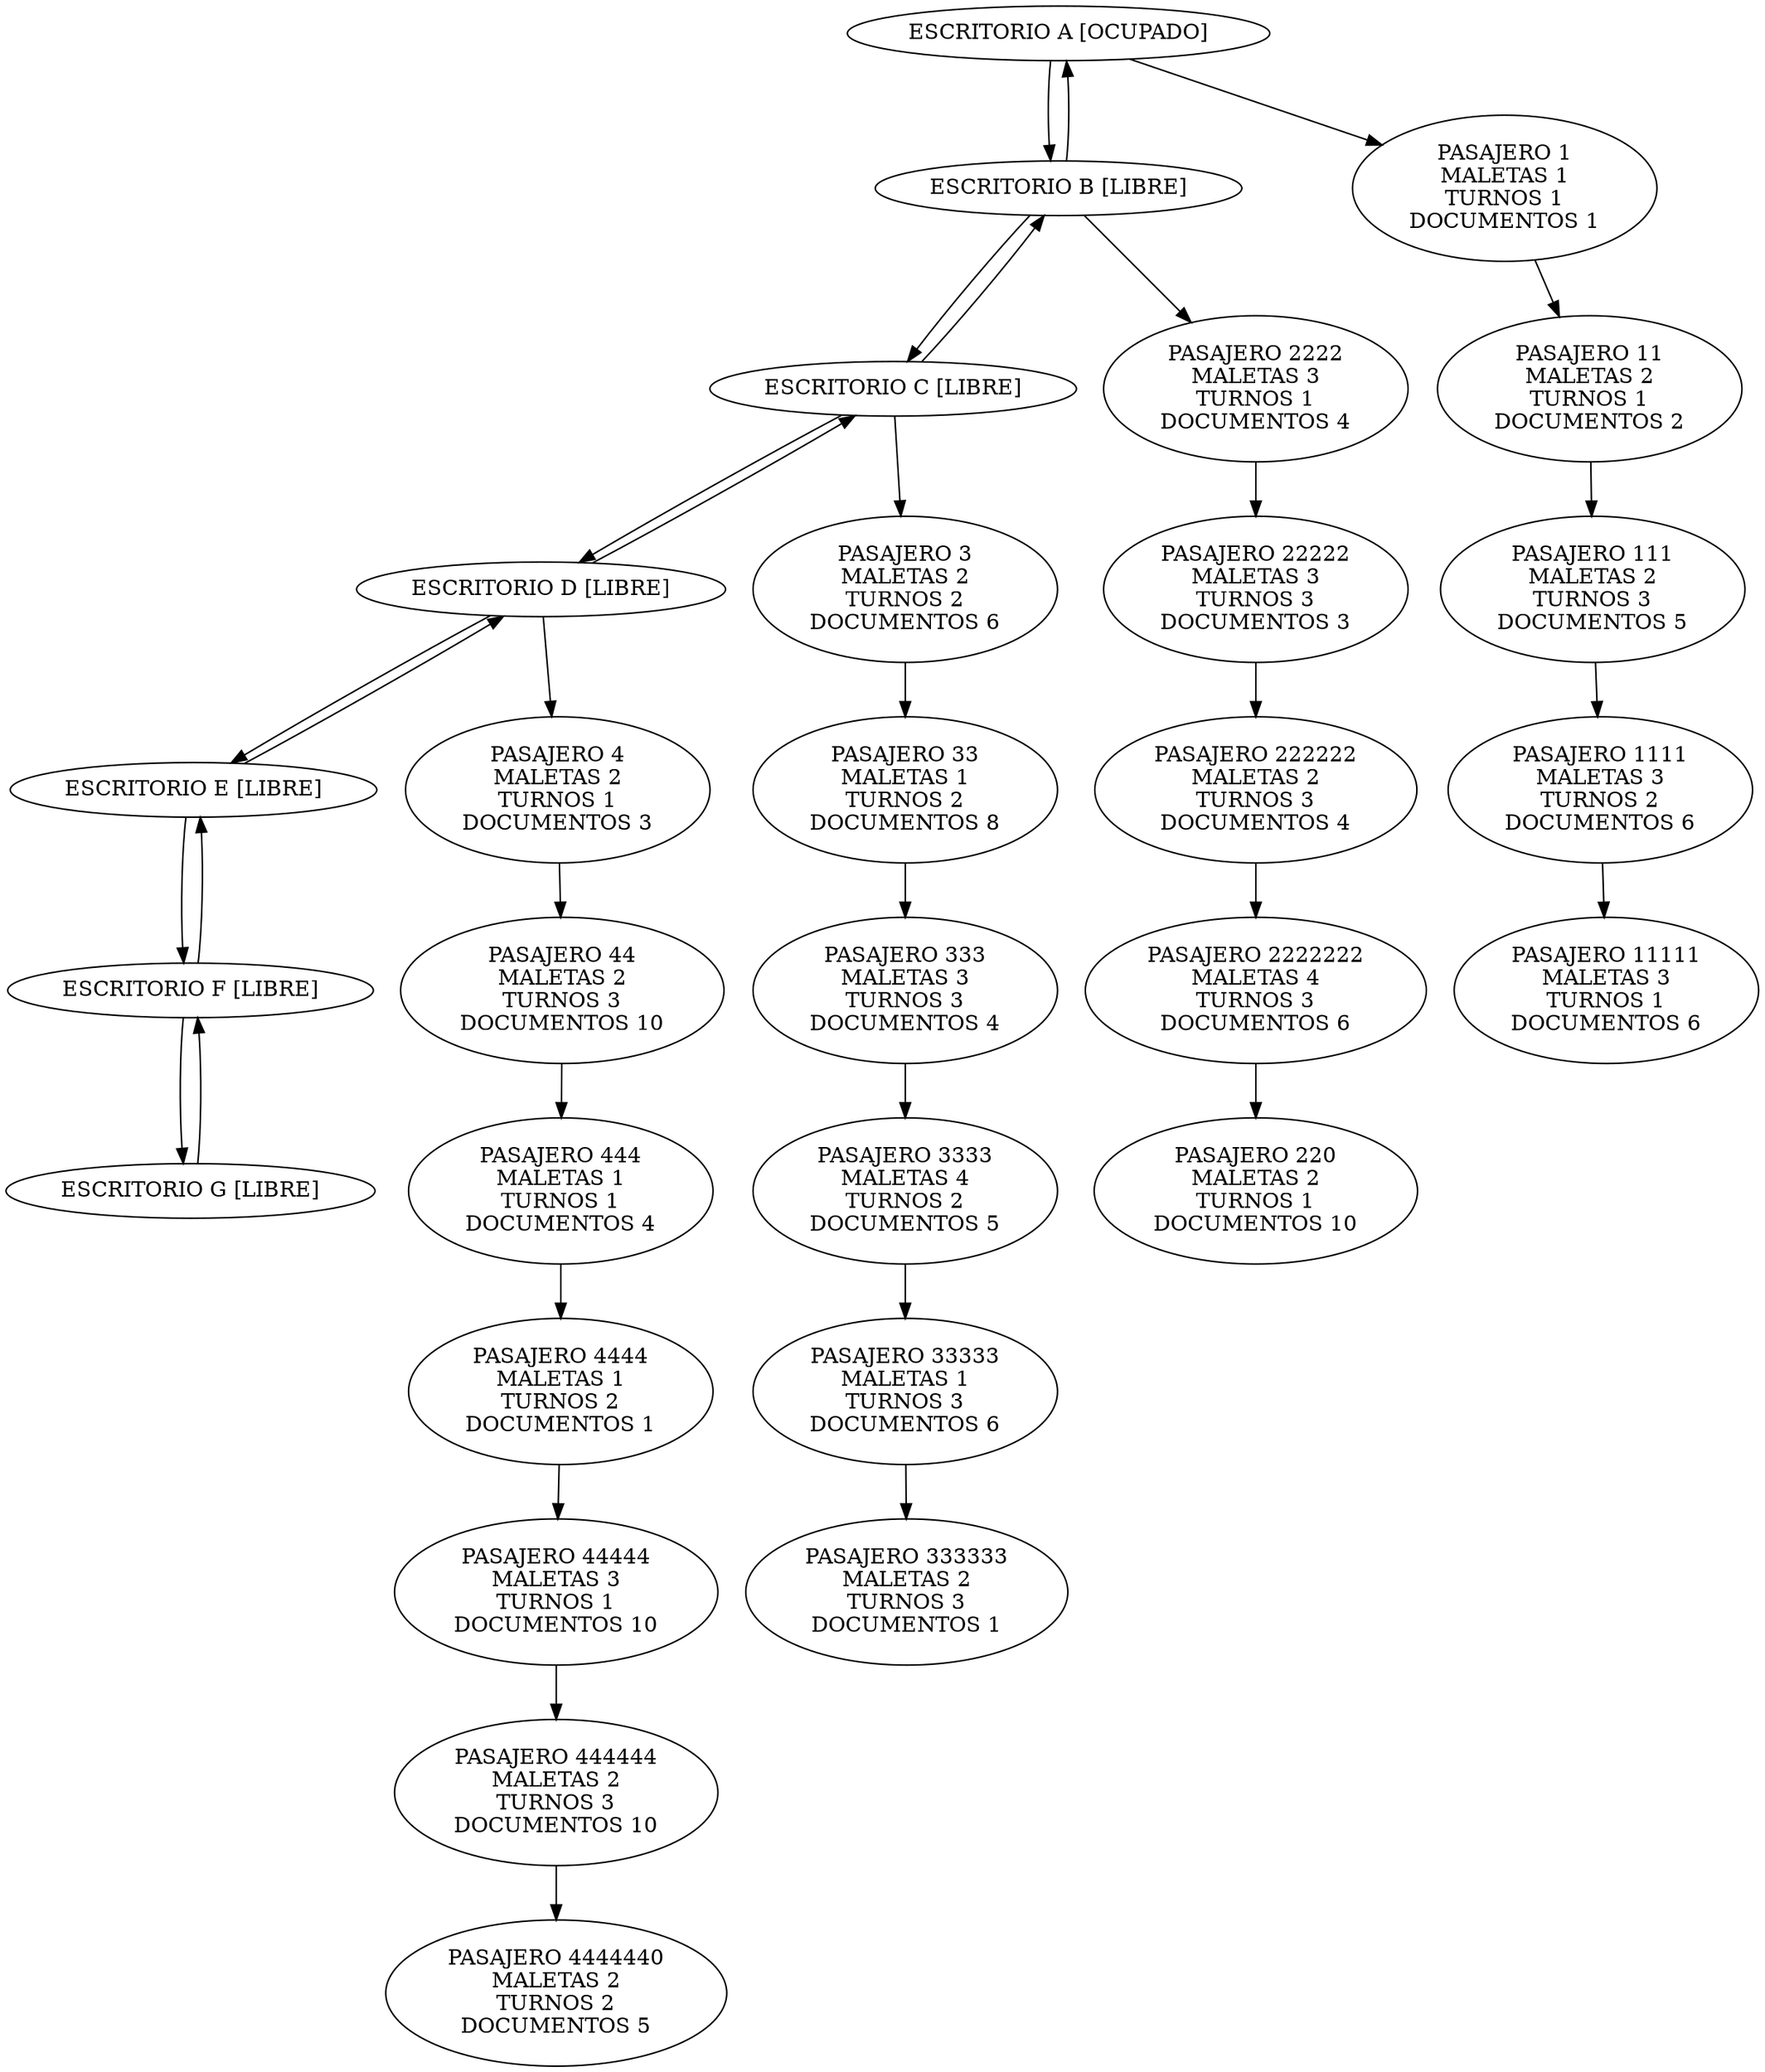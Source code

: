 digraph listaEscritorio{
nodo118352462[label="ESCRITORIO A [OCUPADO]"];
nodo118352462->nodo1550089733;
nodo865113938[label="PASAJERO 1
MALETAS 1
TURNOS 1
DOCUMENTOS 1"];
nodo865113938->nodo1442407170;
nodo1442407170[label="PASAJERO 11
MALETAS 2
TURNOS 1
DOCUMENTOS 2"];
nodo1442407170->nodo1028566121;
nodo1028566121[label="PASAJERO 111
MALETAS 2
TURNOS 3
DOCUMENTOS 5"];
nodo1028566121->nodo1118140819;
nodo1118140819[label="PASAJERO 1111
MALETAS 3
TURNOS 2
DOCUMENTOS 6"];
nodo1118140819->nodo1975012498;
nodo1975012498[label="PASAJERO 11111
MALETAS 3
TURNOS 1
DOCUMENTOS 6"];
nodo118352462->nodo865113938;
nodo1550089733->nodo118352462;
nodo1550089733[label="ESCRITORIO B [LIBRE]"];
nodo1550089733->nodo1808253012;
nodo589431969[label="PASAJERO 2222
MALETAS 3
TURNOS 1
DOCUMENTOS 4"];
nodo589431969->nodo1252169911;
nodo1252169911[label="PASAJERO 22222
MALETAS 3
TURNOS 3
DOCUMENTOS 3"];
nodo1252169911->nodo2101973421;
nodo2101973421[label="PASAJERO 222222
MALETAS 2
TURNOS 3
DOCUMENTOS 4"];
nodo2101973421->nodo685325104;
nodo685325104[label="PASAJERO 2222222
MALETAS 4
TURNOS 3
DOCUMENTOS 6"];
nodo685325104->nodo460141958;
nodo460141958[label="PASAJERO 220
MALETAS 2
TURNOS 1
DOCUMENTOS 10"];
nodo1550089733->nodo589431969;
nodo1808253012->nodo1550089733;
nodo1808253012[label="ESCRITORIO C [LIBRE]"];
nodo1808253012->nodo1163157884;
nodo1956725890[label="PASAJERO 3
MALETAS 2
TURNOS 2
DOCUMENTOS 6"];
nodo1956725890->nodo356573597;
nodo356573597[label="PASAJERO 33
MALETAS 1
TURNOS 2
DOCUMENTOS 8"];
nodo356573597->nodo1735600054;
nodo1735600054[label="PASAJERO 333
MALETAS 3
TURNOS 3
DOCUMENTOS 4"];
nodo1735600054->nodo21685669;
nodo21685669[label="PASAJERO 3333
MALETAS 4
TURNOS 2
DOCUMENTOS 5"];
nodo21685669->nodo2133927002;
nodo2133927002[label="PASAJERO 33333
MALETAS 1
TURNOS 3
DOCUMENTOS 6"];
nodo2133927002->nodo1836019240;
nodo1836019240[label="PASAJERO 333333
MALETAS 2
TURNOS 3
DOCUMENTOS 1"];
nodo1808253012->nodo1956725890;
nodo1163157884->nodo1808253012;
nodo1163157884[label="ESCRITORIO D [LIBRE]"];
nodo1163157884->nodo325040804;
nodo1173230247[label="PASAJERO 4
MALETAS 2
TURNOS 1
DOCUMENTOS 3"];
nodo1173230247->nodo856419764;
nodo856419764[label="PASAJERO 44
MALETAS 2
TURNOS 3
DOCUMENTOS 10"];
nodo856419764->nodo621009875;
nodo621009875[label="PASAJERO 444
MALETAS 1
TURNOS 1
DOCUMENTOS 4"];
nodo621009875->nodo1265094477;
nodo1265094477[label="PASAJERO 4444
MALETAS 1
TURNOS 2
DOCUMENTOS 1"];
nodo1265094477->nodo2125039532;
nodo2125039532[label="PASAJERO 44444
MALETAS 3
TURNOS 1
DOCUMENTOS 10"];
nodo2125039532->nodo312714112;
nodo312714112[label="PASAJERO 444444
MALETAS 2
TURNOS 3
DOCUMENTOS 10"];
nodo312714112->nodo692404036;
nodo692404036[label="PASAJERO 4444440
MALETAS 2
TURNOS 2
DOCUMENTOS 5"];
nodo1163157884->nodo1173230247;
nodo325040804->nodo1163157884;
nodo325040804[label="ESCRITORIO E [LIBRE]"];
nodo325040804->nodo1554874502;
nodo1554874502->nodo325040804;
nodo1554874502[label="ESCRITORIO F [LIBRE]"];
nodo1554874502->nodo1846274136;
nodo1846274136->nodo1554874502;
nodo1846274136[label="ESCRITORIO G [LIBRE]"];

}
